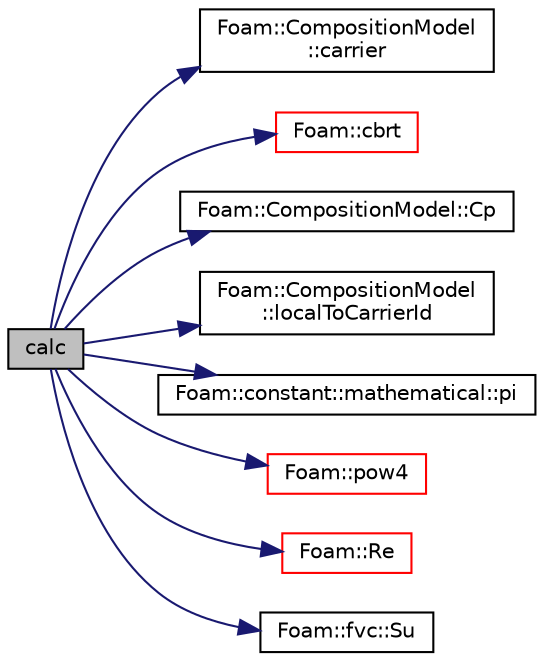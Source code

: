 digraph "calc"
{
  bgcolor="transparent";
  edge [fontname="Helvetica",fontsize="10",labelfontname="Helvetica",labelfontsize="10"];
  node [fontname="Helvetica",fontsize="10",shape=record];
  rankdir="LR";
  Node493 [label="calc",height=0.2,width=0.4,color="black", fillcolor="grey75", style="filled", fontcolor="black"];
  Node493 -> Node494 [color="midnightblue",fontsize="10",style="solid",fontname="Helvetica"];
  Node494 [label="Foam::CompositionModel\l::carrier",height=0.2,width=0.4,color="black",URL="$a24933.html#a7c13dc537b35b66e277b8dd37f321d20",tooltip="Return the carrier components (wrapper function) "];
  Node493 -> Node495 [color="midnightblue",fontsize="10",style="solid",fontname="Helvetica"];
  Node495 [label="Foam::cbrt",height=0.2,width=0.4,color="red",URL="$a21851.html#aca0b7feea326c0e1e9e04078a319d019"];
  Node493 -> Node501 [color="midnightblue",fontsize="10",style="solid",fontname="Helvetica"];
  Node501 [label="Foam::CompositionModel::Cp",height=0.2,width=0.4,color="black",URL="$a24933.html#abbf0cc7a61c14ca28c66723091009378",tooltip="Return specific heat caoacity for the phase phaseI. "];
  Node493 -> Node502 [color="midnightblue",fontsize="10",style="solid",fontname="Helvetica"];
  Node502 [label="Foam::CompositionModel\l::localToCarrierId",height=0.2,width=0.4,color="black",URL="$a24933.html#ab9a6249f82d35a2dbb968f48187e58b0",tooltip="Return carrier id of component given local id. "];
  Node493 -> Node503 [color="midnightblue",fontsize="10",style="solid",fontname="Helvetica"];
  Node503 [label="Foam::constant::mathematical::pi",height=0.2,width=0.4,color="black",URL="$a21892.html#a731b8788a4c01586c35266c7ca4fed04"];
  Node493 -> Node504 [color="midnightblue",fontsize="10",style="solid",fontname="Helvetica"];
  Node504 [label="Foam::pow4",height=0.2,width=0.4,color="red",URL="$a21851.html#aa0ae321d4861170e35fbb938636a4f40"];
  Node493 -> Node505 [color="midnightblue",fontsize="10",style="solid",fontname="Helvetica"];
  Node505 [label="Foam::Re",height=0.2,width=0.4,color="red",URL="$a21851.html#affa366970bcbe0f7ccf7c85557a3e12b"];
  Node493 -> Node508 [color="midnightblue",fontsize="10",style="solid",fontname="Helvetica"];
  Node508 [label="Foam::fvc::Su",height=0.2,width=0.4,color="black",URL="$a21861.html#ac92e296062b7b025a96b82351c1d9b89"];
}
